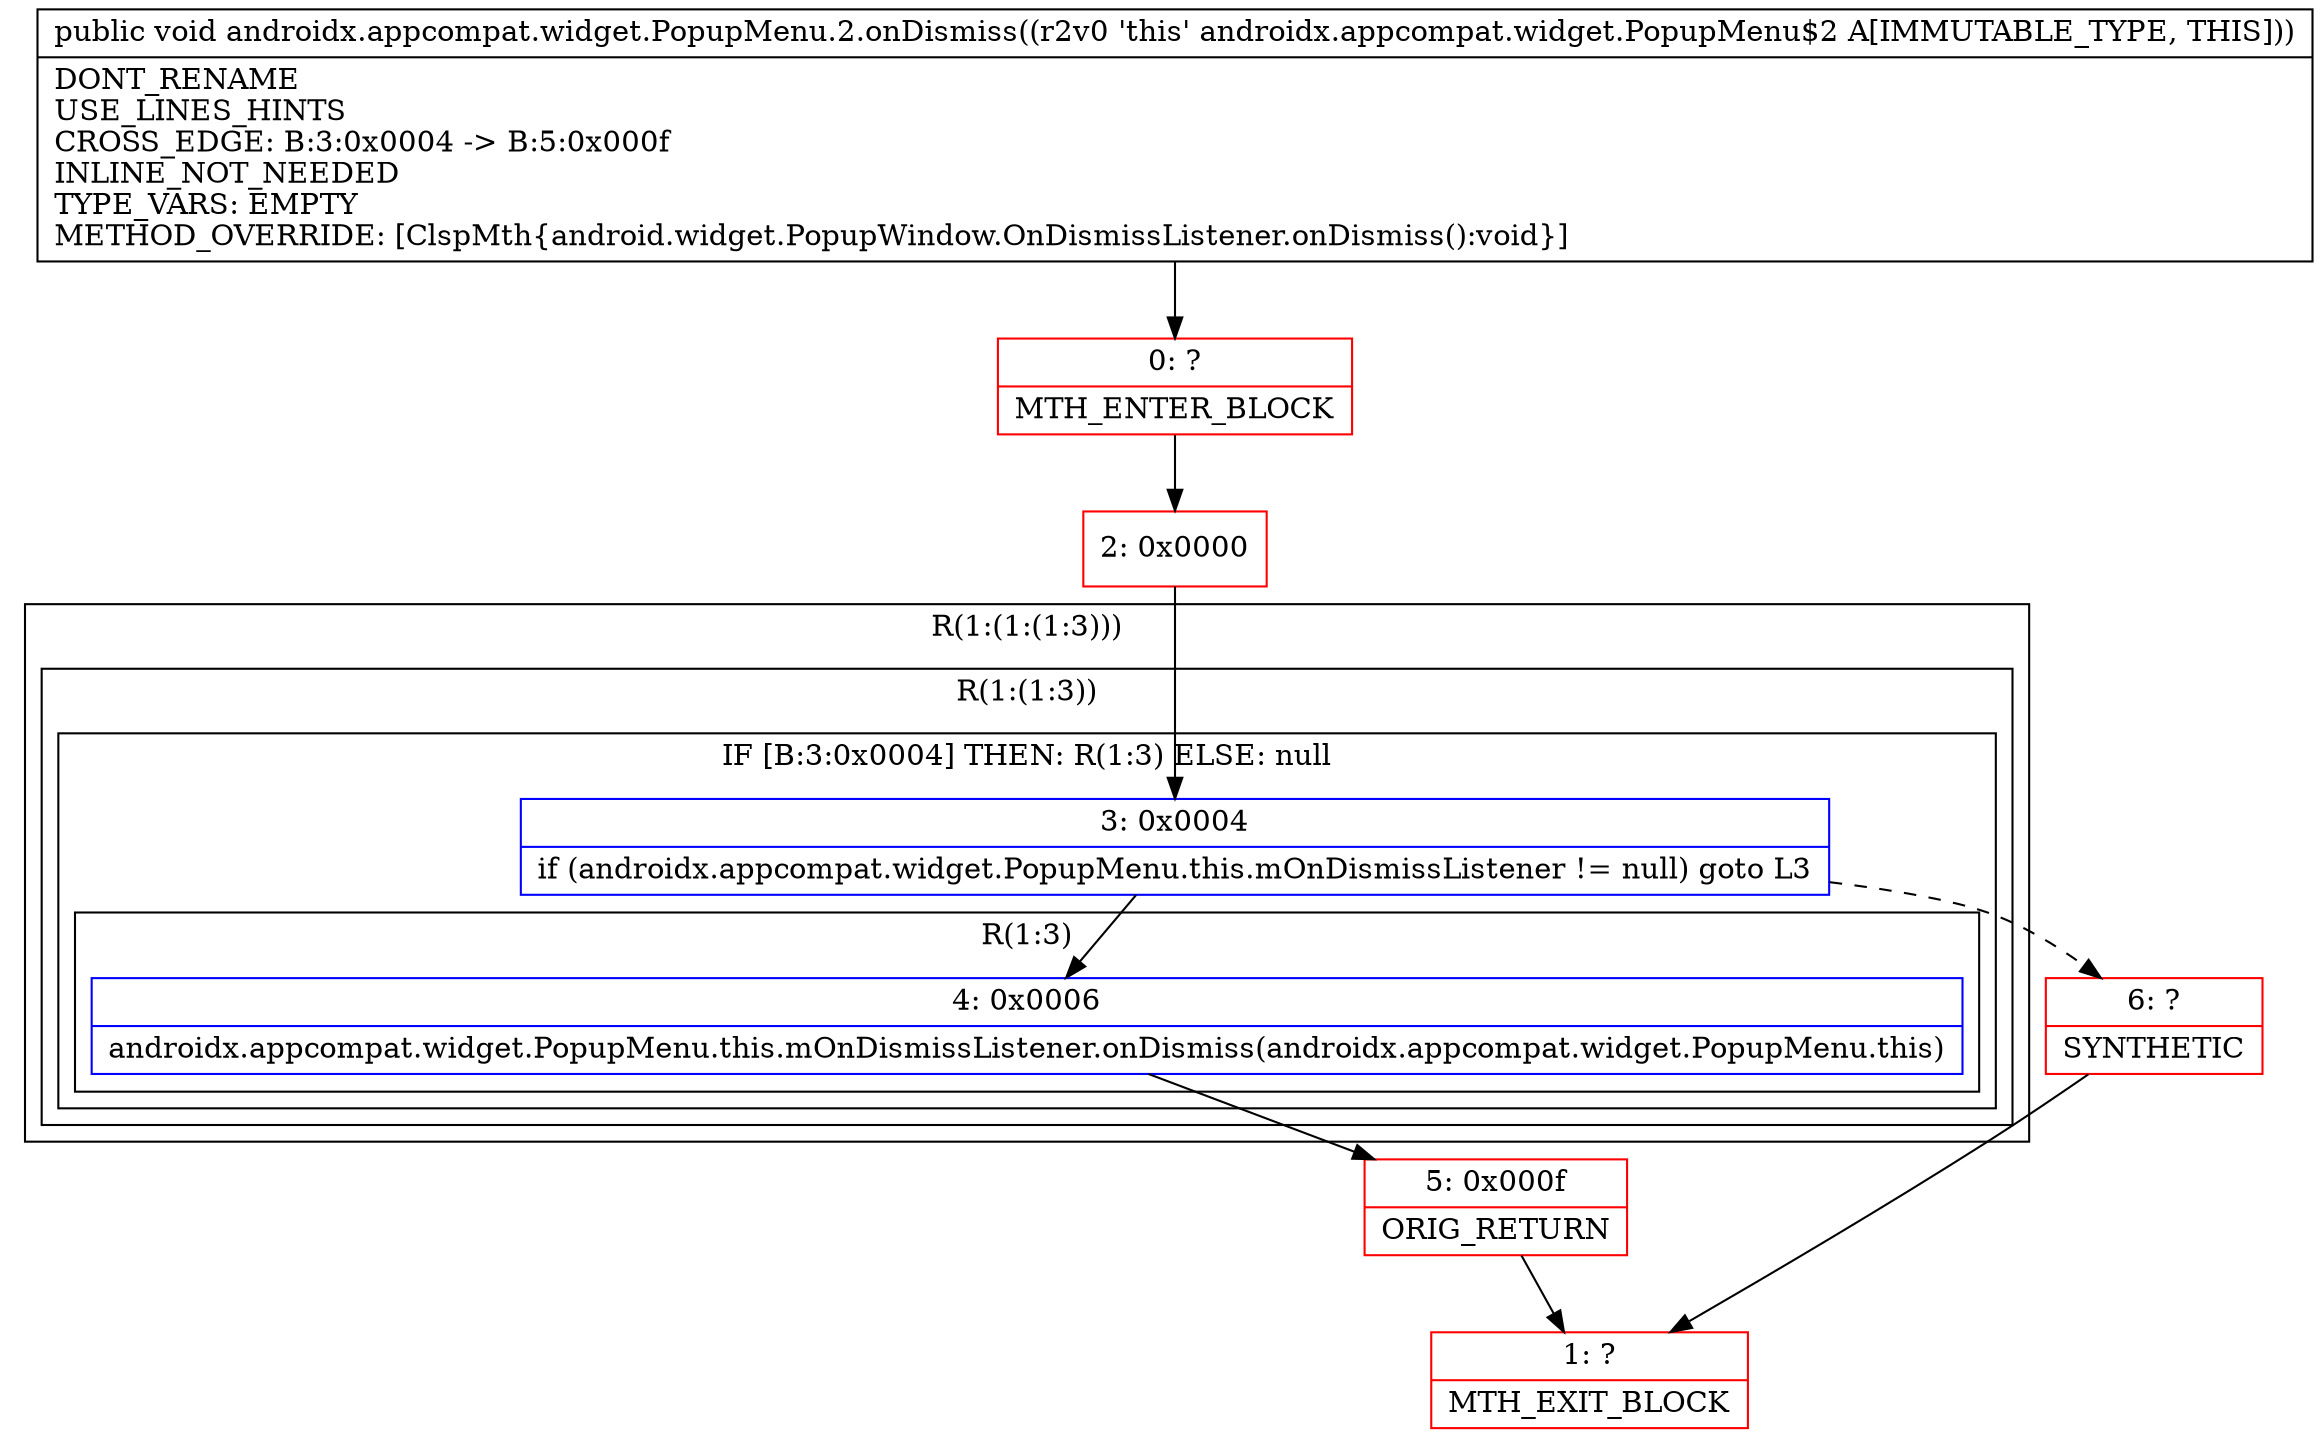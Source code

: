digraph "CFG forandroidx.appcompat.widget.PopupMenu.2.onDismiss()V" {
subgraph cluster_Region_2147191241 {
label = "R(1:(1:(1:3)))";
node [shape=record,color=blue];
subgraph cluster_Region_1181302755 {
label = "R(1:(1:3))";
node [shape=record,color=blue];
subgraph cluster_IfRegion_813877654 {
label = "IF [B:3:0x0004] THEN: R(1:3) ELSE: null";
node [shape=record,color=blue];
Node_3 [shape=record,label="{3\:\ 0x0004|if (androidx.appcompat.widget.PopupMenu.this.mOnDismissListener != null) goto L3\l}"];
subgraph cluster_Region_343029940 {
label = "R(1:3)";
node [shape=record,color=blue];
Node_4 [shape=record,label="{4\:\ 0x0006|androidx.appcompat.widget.PopupMenu.this.mOnDismissListener.onDismiss(androidx.appcompat.widget.PopupMenu.this)\l}"];
}
}
}
}
Node_0 [shape=record,color=red,label="{0\:\ ?|MTH_ENTER_BLOCK\l}"];
Node_2 [shape=record,color=red,label="{2\:\ 0x0000}"];
Node_5 [shape=record,color=red,label="{5\:\ 0x000f|ORIG_RETURN\l}"];
Node_1 [shape=record,color=red,label="{1\:\ ?|MTH_EXIT_BLOCK\l}"];
Node_6 [shape=record,color=red,label="{6\:\ ?|SYNTHETIC\l}"];
MethodNode[shape=record,label="{public void androidx.appcompat.widget.PopupMenu.2.onDismiss((r2v0 'this' androidx.appcompat.widget.PopupMenu$2 A[IMMUTABLE_TYPE, THIS]))  | DONT_RENAME\lUSE_LINES_HINTS\lCROSS_EDGE: B:3:0x0004 \-\> B:5:0x000f\lINLINE_NOT_NEEDED\lTYPE_VARS: EMPTY\lMETHOD_OVERRIDE: [ClspMth\{android.widget.PopupWindow.OnDismissListener.onDismiss():void\}]\l}"];
MethodNode -> Node_0;Node_3 -> Node_4;
Node_3 -> Node_6[style=dashed];
Node_4 -> Node_5;
Node_0 -> Node_2;
Node_2 -> Node_3;
Node_5 -> Node_1;
Node_6 -> Node_1;
}

